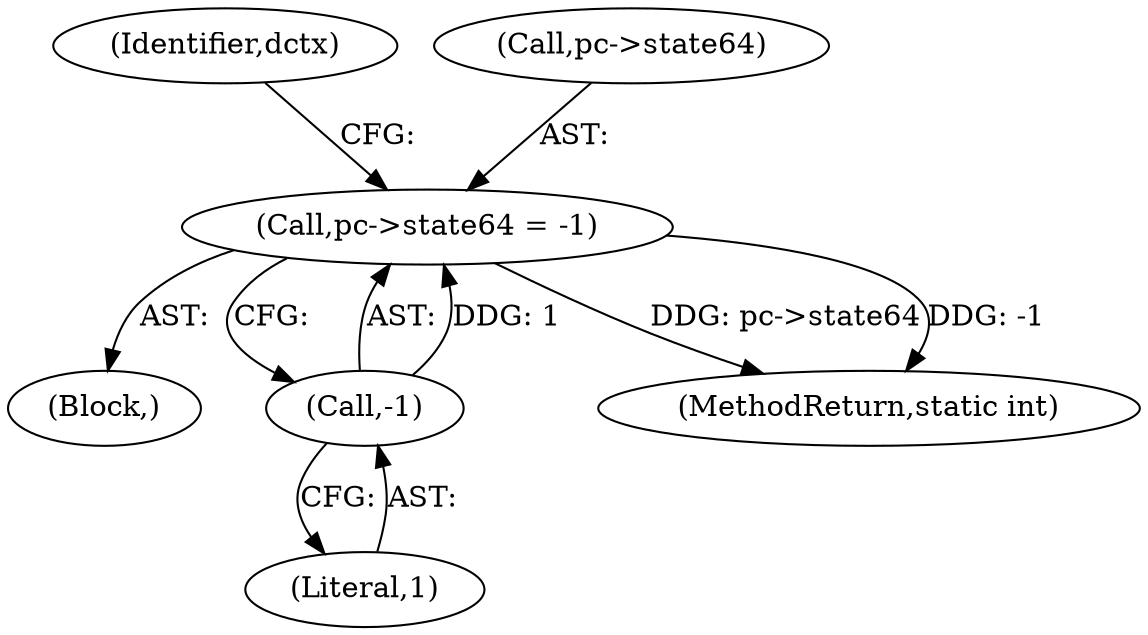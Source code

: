digraph "0_FFmpeg_31c1c0b46a7021802c3d1d18039fca30dba5a14e@pointer" {
"1000404" [label="(Call,pc->state64 = -1)"];
"1000408" [label="(Call,-1)"];
"1000412" [label="(Identifier,dctx)"];
"1000405" [label="(Call,pc->state64)"];
"1000404" [label="(Call,pc->state64 = -1)"];
"1000408" [label="(Call,-1)"];
"1000392" [label="(Block,)"];
"1000454" [label="(MethodReturn,static int)"];
"1000409" [label="(Literal,1)"];
"1000404" -> "1000392"  [label="AST: "];
"1000404" -> "1000408"  [label="CFG: "];
"1000405" -> "1000404"  [label="AST: "];
"1000408" -> "1000404"  [label="AST: "];
"1000412" -> "1000404"  [label="CFG: "];
"1000404" -> "1000454"  [label="DDG: pc->state64"];
"1000404" -> "1000454"  [label="DDG: -1"];
"1000408" -> "1000404"  [label="DDG: 1"];
"1000408" -> "1000409"  [label="CFG: "];
"1000409" -> "1000408"  [label="AST: "];
}
